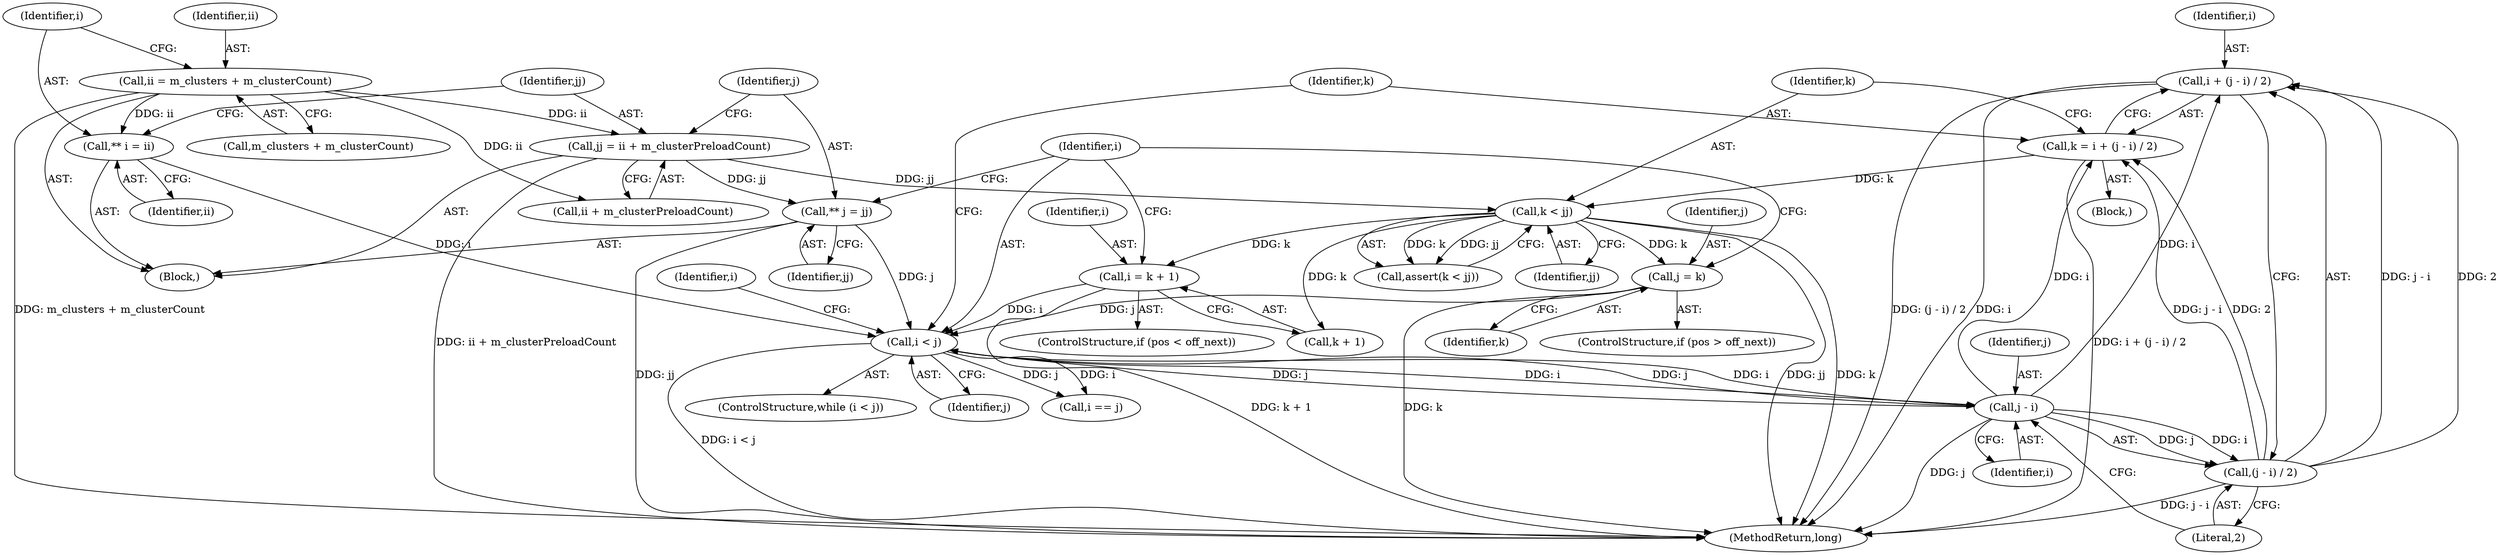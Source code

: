 digraph "0_Android_cc274e2abe8b2a6698a5c47d8aa4bb45f1f9538d_8@pointer" {
"1000540" [label="(Call,i + (j - i) / 2)"];
"1000543" [label="(Call,j - i)"];
"1000534" [label="(Call,i < j)"];
"1000574" [label="(Call,i = k + 1)"];
"1000548" [label="(Call,k < jj)"];
"1000538" [label="(Call,k = i + (j - i) / 2)"];
"1000542" [label="(Call,(j - i) / 2)"];
"1000524" [label="(Call,jj = ii + m_clusterPreloadCount)"];
"1000515" [label="(Call,ii = m_clusters + m_clusterCount)"];
"1000521" [label="(Call,** i = ii)"];
"1000530" [label="(Call,** j = jj)"];
"1000584" [label="(Call,j = k)"];
"1000570" [label="(ControlStructure,if (pos < off_next))"];
"1000576" [label="(Call,k + 1)"];
"1000596" [label="(Identifier,i)"];
"1000526" [label="(Call,ii + m_clusterPreloadCount)"];
"1000532" [label="(Identifier,jj)"];
"1000580" [label="(ControlStructure,if (pos > off_next))"];
"1000541" [label="(Identifier,i)"];
"1000575" [label="(Identifier,i)"];
"1000535" [label="(Identifier,i)"];
"1000523" [label="(Identifier,ii)"];
"1000517" [label="(Call,m_clusters + m_clusterCount)"];
"1000524" [label="(Call,jj = ii + m_clusterPreloadCount)"];
"1000585" [label="(Identifier,j)"];
"1000584" [label="(Call,j = k)"];
"1000544" [label="(Identifier,j)"];
"1000542" [label="(Call,(j - i) / 2)"];
"1000536" [label="(Identifier,j)"];
"1000525" [label="(Identifier,jj)"];
"1000155" [label="(Block,)"];
"1000534" [label="(Call,i < j)"];
"1000521" [label="(Call,** i = ii)"];
"1000537" [label="(Block,)"];
"1000595" [label="(Call,i == j)"];
"1000922" [label="(MethodReturn,long)"];
"1000531" [label="(Identifier,j)"];
"1000547" [label="(Call,assert(k < jj))"];
"1000550" [label="(Identifier,jj)"];
"1000548" [label="(Call,k < jj)"];
"1000515" [label="(Call,ii = m_clusters + m_clusterCount)"];
"1000546" [label="(Literal,2)"];
"1000516" [label="(Identifier,ii)"];
"1000522" [label="(Identifier,i)"];
"1000530" [label="(Call,** j = jj)"];
"1000538" [label="(Call,k = i + (j - i) / 2)"];
"1000539" [label="(Identifier,k)"];
"1000545" [label="(Identifier,i)"];
"1000543" [label="(Call,j - i)"];
"1000574" [label="(Call,i = k + 1)"];
"1000549" [label="(Identifier,k)"];
"1000586" [label="(Identifier,k)"];
"1000540" [label="(Call,i + (j - i) / 2)"];
"1000533" [label="(ControlStructure,while (i < j))"];
"1000540" -> "1000538"  [label="AST: "];
"1000540" -> "1000542"  [label="CFG: "];
"1000541" -> "1000540"  [label="AST: "];
"1000542" -> "1000540"  [label="AST: "];
"1000538" -> "1000540"  [label="CFG: "];
"1000540" -> "1000922"  [label="DDG: (j - i) / 2"];
"1000540" -> "1000922"  [label="DDG: i"];
"1000543" -> "1000540"  [label="DDG: i"];
"1000542" -> "1000540"  [label="DDG: j - i"];
"1000542" -> "1000540"  [label="DDG: 2"];
"1000543" -> "1000542"  [label="AST: "];
"1000543" -> "1000545"  [label="CFG: "];
"1000544" -> "1000543"  [label="AST: "];
"1000545" -> "1000543"  [label="AST: "];
"1000546" -> "1000543"  [label="CFG: "];
"1000543" -> "1000922"  [label="DDG: j"];
"1000543" -> "1000534"  [label="DDG: i"];
"1000543" -> "1000534"  [label="DDG: j"];
"1000543" -> "1000538"  [label="DDG: i"];
"1000543" -> "1000542"  [label="DDG: j"];
"1000543" -> "1000542"  [label="DDG: i"];
"1000534" -> "1000543"  [label="DDG: j"];
"1000534" -> "1000543"  [label="DDG: i"];
"1000534" -> "1000533"  [label="AST: "];
"1000534" -> "1000536"  [label="CFG: "];
"1000535" -> "1000534"  [label="AST: "];
"1000536" -> "1000534"  [label="AST: "];
"1000539" -> "1000534"  [label="CFG: "];
"1000596" -> "1000534"  [label="CFG: "];
"1000534" -> "1000922"  [label="DDG: i < j"];
"1000574" -> "1000534"  [label="DDG: i"];
"1000521" -> "1000534"  [label="DDG: i"];
"1000530" -> "1000534"  [label="DDG: j"];
"1000584" -> "1000534"  [label="DDG: j"];
"1000534" -> "1000595"  [label="DDG: i"];
"1000534" -> "1000595"  [label="DDG: j"];
"1000574" -> "1000570"  [label="AST: "];
"1000574" -> "1000576"  [label="CFG: "];
"1000575" -> "1000574"  [label="AST: "];
"1000576" -> "1000574"  [label="AST: "];
"1000535" -> "1000574"  [label="CFG: "];
"1000574" -> "1000922"  [label="DDG: k + 1"];
"1000548" -> "1000574"  [label="DDG: k"];
"1000548" -> "1000547"  [label="AST: "];
"1000548" -> "1000550"  [label="CFG: "];
"1000549" -> "1000548"  [label="AST: "];
"1000550" -> "1000548"  [label="AST: "];
"1000547" -> "1000548"  [label="CFG: "];
"1000548" -> "1000922"  [label="DDG: jj"];
"1000548" -> "1000922"  [label="DDG: k"];
"1000548" -> "1000547"  [label="DDG: k"];
"1000548" -> "1000547"  [label="DDG: jj"];
"1000538" -> "1000548"  [label="DDG: k"];
"1000524" -> "1000548"  [label="DDG: jj"];
"1000548" -> "1000576"  [label="DDG: k"];
"1000548" -> "1000584"  [label="DDG: k"];
"1000538" -> "1000537"  [label="AST: "];
"1000539" -> "1000538"  [label="AST: "];
"1000549" -> "1000538"  [label="CFG: "];
"1000538" -> "1000922"  [label="DDG: i + (j - i) / 2"];
"1000542" -> "1000538"  [label="DDG: j - i"];
"1000542" -> "1000538"  [label="DDG: 2"];
"1000542" -> "1000546"  [label="CFG: "];
"1000546" -> "1000542"  [label="AST: "];
"1000542" -> "1000922"  [label="DDG: j - i"];
"1000524" -> "1000155"  [label="AST: "];
"1000524" -> "1000526"  [label="CFG: "];
"1000525" -> "1000524"  [label="AST: "];
"1000526" -> "1000524"  [label="AST: "];
"1000531" -> "1000524"  [label="CFG: "];
"1000524" -> "1000922"  [label="DDG: ii + m_clusterPreloadCount"];
"1000515" -> "1000524"  [label="DDG: ii"];
"1000524" -> "1000530"  [label="DDG: jj"];
"1000515" -> "1000155"  [label="AST: "];
"1000515" -> "1000517"  [label="CFG: "];
"1000516" -> "1000515"  [label="AST: "];
"1000517" -> "1000515"  [label="AST: "];
"1000522" -> "1000515"  [label="CFG: "];
"1000515" -> "1000922"  [label="DDG: m_clusters + m_clusterCount"];
"1000515" -> "1000521"  [label="DDG: ii"];
"1000515" -> "1000526"  [label="DDG: ii"];
"1000521" -> "1000155"  [label="AST: "];
"1000521" -> "1000523"  [label="CFG: "];
"1000522" -> "1000521"  [label="AST: "];
"1000523" -> "1000521"  [label="AST: "];
"1000525" -> "1000521"  [label="CFG: "];
"1000530" -> "1000155"  [label="AST: "];
"1000530" -> "1000532"  [label="CFG: "];
"1000531" -> "1000530"  [label="AST: "];
"1000532" -> "1000530"  [label="AST: "];
"1000535" -> "1000530"  [label="CFG: "];
"1000530" -> "1000922"  [label="DDG: jj"];
"1000584" -> "1000580"  [label="AST: "];
"1000584" -> "1000586"  [label="CFG: "];
"1000585" -> "1000584"  [label="AST: "];
"1000586" -> "1000584"  [label="AST: "];
"1000535" -> "1000584"  [label="CFG: "];
"1000584" -> "1000922"  [label="DDG: k"];
}
